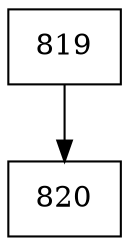 digraph G {
  node [shape=record];
  node0 [label="{819}"];
  node0 -> node1;
  node1 [label="{820}"];
}
